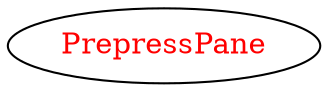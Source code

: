 digraph dependencyGraph {
 concentrate=true;
 ranksep="2.0";
 rankdir="LR"; 
 splines="ortho";
"PrepressPane" [fontcolor="red"];
}